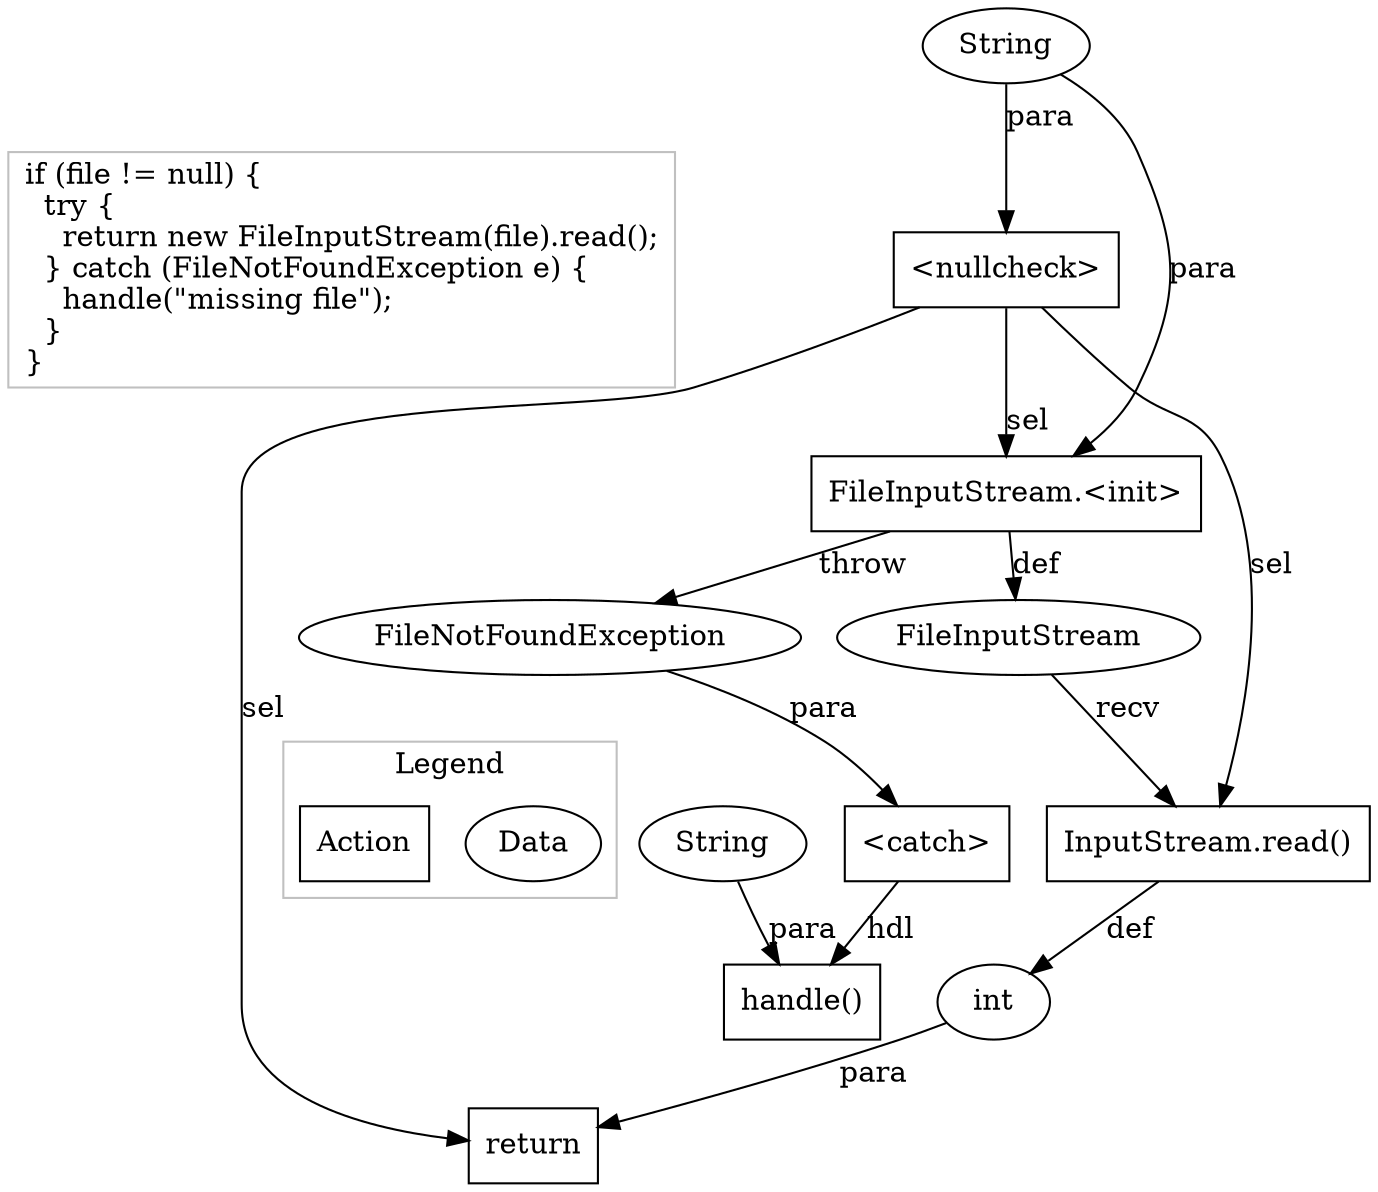 digraph "C.pattern#String#" {
code [label="if (file != null) {\l  try {\l    return new FileInputStream(file).read();\l  } catch (FileNotFoundException e) {\l    handle(\"missing file\");\l  }\l}\l" shape=box color=grey]; 

1 [label="<nullcheck>" shape=box]
2 [label="handle()" shape=box]
3 [label="FileInputStream" shape=ellipse]
4 [label="FileInputStream.<init>" shape=box]
5 [label="FileNotFoundException" shape=ellipse]
6 [label="InputStream.read()" shape=box]
7 [label="String" shape=ellipse]
8 [label="String" shape=ellipse]
9 [label="int" shape=ellipse]
10 [label="return" shape=box]
11 [label="<catch>" shape=box]
8 -> 1 [label="para"];
7 -> 2 [label="para"];
5 -> 11 [label="para"];
4 -> 3 [label="def"];
1 -> 4 [label="sel"];
8 -> 4 [label="para"];
4 -> 5 [label="throw"];
1 -> 6 [label="sel"];
3 -> 6 [label="recv"];
6 -> 9 [label="def"];
1 -> 10 [label="sel"];
9 -> 10 [label="para"];
11 -> 2 [label="hdl"]

subgraph cluster0 {
node [shape=plaintext]
nodesep=0.01
ranksep=0.01
{rank=same; legend [label="Data" shape=ellipse]; action [label="Action" shape=box];}
label=Legend;
color=grey;
}
8 -> code [style=invis];
code -> 5 [style=invis];
5 -> legend [style=invis];
legend -> 10 [style=invis];
}